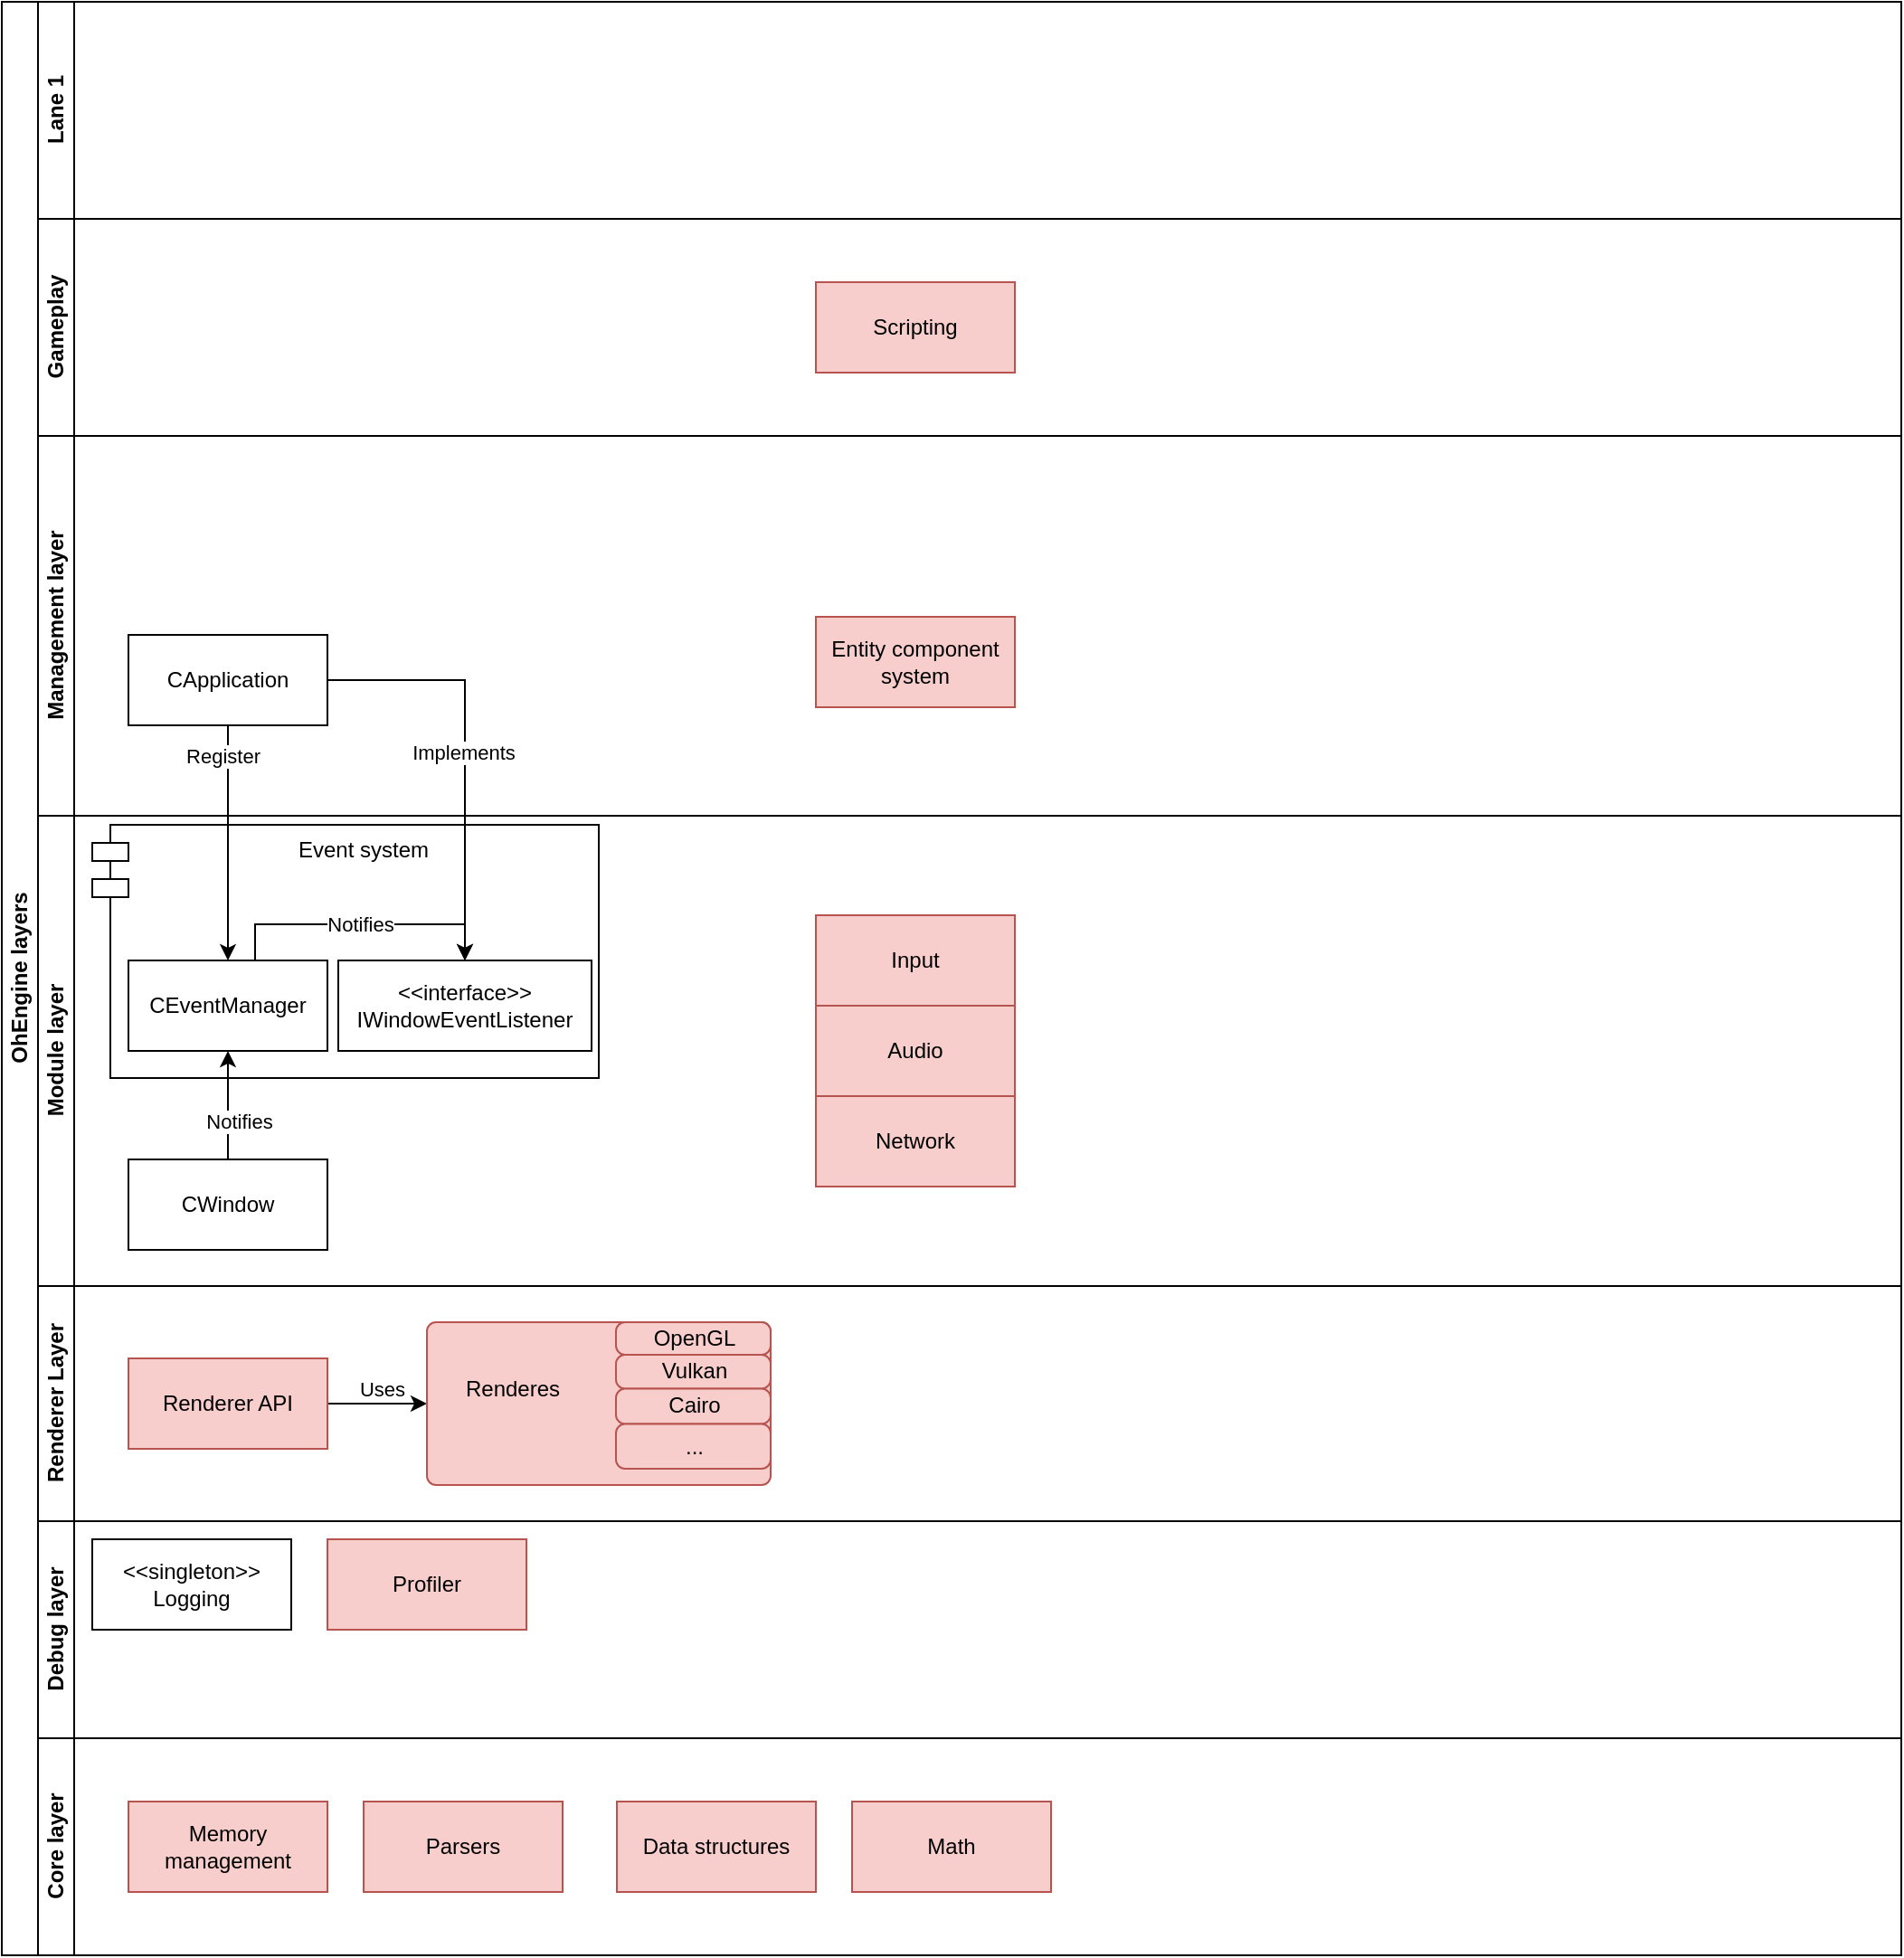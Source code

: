 <mxfile version="21.3.7" type="device">
  <diagram name="Page-1" id="aofBVhg4gl9xZA5kA_xf">
    <mxGraphModel dx="1168" dy="1360" grid="1" gridSize="10" guides="1" tooltips="1" connect="1" arrows="1" fold="1" page="1" pageScale="1" pageWidth="850" pageHeight="1100" math="0" shadow="0">
      <root>
        <mxCell id="0" />
        <mxCell id="1" parent="0" />
        <mxCell id="GzV9J5pNSF37V0Kb8uDL-9" value="OhEngine layers" style="swimlane;childLayout=stackLayout;resizeParent=1;resizeParentMax=0;horizontal=0;startSize=20;horizontalStack=0;html=1;" parent="1" vertex="1">
          <mxGeometry width="1050" height="1080" as="geometry" />
        </mxCell>
        <mxCell id="GzV9J5pNSF37V0Kb8uDL-10" value="Lane 1" style="swimlane;startSize=20;horizontal=0;html=1;" parent="GzV9J5pNSF37V0Kb8uDL-9" vertex="1">
          <mxGeometry x="20" width="1030" height="120" as="geometry" />
        </mxCell>
        <mxCell id="wtt0GNnkYA9RW5vYnhnH-6" value="Gameplay" style="swimlane;startSize=20;horizontal=0;html=1;" vertex="1" parent="GzV9J5pNSF37V0Kb8uDL-9">
          <mxGeometry x="20" y="120" width="1030" height="120" as="geometry" />
        </mxCell>
        <mxCell id="wtt0GNnkYA9RW5vYnhnH-5" value="Scripting" style="html=1;whiteSpace=wrap;fillColor=#f8cecc;strokeColor=#b85450;" vertex="1" parent="wtt0GNnkYA9RW5vYnhnH-6">
          <mxGeometry x="430" y="35" width="110" height="50" as="geometry" />
        </mxCell>
        <mxCell id="GzV9J5pNSF37V0Kb8uDL-12" value="Management layer" style="swimlane;startSize=20;horizontal=0;html=1;" parent="GzV9J5pNSF37V0Kb8uDL-9" vertex="1">
          <mxGeometry x="20" y="240" width="1030" height="210" as="geometry" />
        </mxCell>
        <mxCell id="GzV9J5pNSF37V0Kb8uDL-15" value="CApplication" style="html=1;whiteSpace=wrap;" parent="GzV9J5pNSF37V0Kb8uDL-12" vertex="1">
          <mxGeometry x="50" y="110" width="110" height="50" as="geometry" />
        </mxCell>
        <mxCell id="wtt0GNnkYA9RW5vYnhnH-10" value="Entity component system" style="html=1;whiteSpace=wrap;fillColor=#f8cecc;strokeColor=#b85450;" vertex="1" parent="GzV9J5pNSF37V0Kb8uDL-12">
          <mxGeometry x="430" y="100" width="110" height="50" as="geometry" />
        </mxCell>
        <mxCell id="GzV9J5pNSF37V0Kb8uDL-13" value="Module layer" style="swimlane;startSize=20;horizontal=0;html=1;" parent="GzV9J5pNSF37V0Kb8uDL-9" vertex="1">
          <mxGeometry x="20" y="450" width="1030" height="260" as="geometry" />
        </mxCell>
        <mxCell id="GzV9J5pNSF37V0Kb8uDL-17" value="CWindow" style="html=1;whiteSpace=wrap;" parent="GzV9J5pNSF37V0Kb8uDL-13" vertex="1">
          <mxGeometry x="50" y="190" width="110" height="50" as="geometry" />
        </mxCell>
        <mxCell id="GzV9J5pNSF37V0Kb8uDL-28" value="Input" style="html=1;whiteSpace=wrap;fillColor=#f8cecc;strokeColor=#b85450;" parent="GzV9J5pNSF37V0Kb8uDL-13" vertex="1">
          <mxGeometry x="430" y="55" width="110" height="50" as="geometry" />
        </mxCell>
        <mxCell id="GzV9J5pNSF37V0Kb8uDL-29" value="Audio" style="html=1;whiteSpace=wrap;fillColor=#f8cecc;strokeColor=#b85450;" parent="GzV9J5pNSF37V0Kb8uDL-13" vertex="1">
          <mxGeometry x="430" y="105" width="110" height="50" as="geometry" />
        </mxCell>
        <mxCell id="GzV9J5pNSF37V0Kb8uDL-30" value="Network" style="html=1;whiteSpace=wrap;fillColor=#f8cecc;strokeColor=#b85450;" parent="GzV9J5pNSF37V0Kb8uDL-13" vertex="1">
          <mxGeometry x="430" y="155" width="110" height="50" as="geometry" />
        </mxCell>
        <mxCell id="wtt0GNnkYA9RW5vYnhnH-2" value="Event system" style="shape=module;align=left;spacingLeft=20;align=center;verticalAlign=top;whiteSpace=wrap;html=1;" vertex="1" parent="GzV9J5pNSF37V0Kb8uDL-13">
          <mxGeometry x="30" y="5" width="280" height="140" as="geometry" />
        </mxCell>
        <mxCell id="GzV9J5pNSF37V0Kb8uDL-18" value="&amp;lt;&amp;lt;interface&amp;gt;&amp;gt;&lt;br&gt;IWindowEventListener" style="html=1;whiteSpace=wrap;" parent="GzV9J5pNSF37V0Kb8uDL-13" vertex="1">
          <mxGeometry x="166" y="80" width="140" height="50" as="geometry" />
        </mxCell>
        <mxCell id="GzV9J5pNSF37V0Kb8uDL-25" value="Notifies" style="edgeStyle=orthogonalEdgeStyle;rounded=0;orthogonalLoop=1;jettySize=auto;html=1;" parent="GzV9J5pNSF37V0Kb8uDL-13" source="GzV9J5pNSF37V0Kb8uDL-16" target="GzV9J5pNSF37V0Kb8uDL-18" edge="1">
          <mxGeometry relative="1" as="geometry">
            <Array as="points">
              <mxPoint x="120" y="60" />
              <mxPoint x="236" y="60" />
            </Array>
          </mxGeometry>
        </mxCell>
        <mxCell id="GzV9J5pNSF37V0Kb8uDL-16" value="CEventManager" style="html=1;whiteSpace=wrap;" parent="GzV9J5pNSF37V0Kb8uDL-13" vertex="1">
          <mxGeometry x="50" y="80" width="110" height="50" as="geometry" />
        </mxCell>
        <mxCell id="GzV9J5pNSF37V0Kb8uDL-20" style="edgeStyle=orthogonalEdgeStyle;rounded=0;orthogonalLoop=1;jettySize=auto;html=1;entryX=0.5;entryY=1;entryDx=0;entryDy=0;" parent="GzV9J5pNSF37V0Kb8uDL-13" source="GzV9J5pNSF37V0Kb8uDL-17" target="GzV9J5pNSF37V0Kb8uDL-16" edge="1">
          <mxGeometry relative="1" as="geometry" />
        </mxCell>
        <mxCell id="GzV9J5pNSF37V0Kb8uDL-21" value="Notifies" style="edgeLabel;html=1;align=center;verticalAlign=middle;resizable=0;points=[];" parent="GzV9J5pNSF37V0Kb8uDL-20" vertex="1" connectable="0">
          <mxGeometry x="-0.299" y="-6" relative="1" as="geometry">
            <mxPoint as="offset" />
          </mxGeometry>
        </mxCell>
        <mxCell id="wtt0GNnkYA9RW5vYnhnH-1" value="Renderer Layer" style="swimlane;startSize=20;horizontal=0;html=1;" vertex="1" parent="GzV9J5pNSF37V0Kb8uDL-9">
          <mxGeometry x="20" y="710" width="1030" height="130" as="geometry" />
        </mxCell>
        <mxCell id="wtt0GNnkYA9RW5vYnhnH-19" style="edgeStyle=orthogonalEdgeStyle;rounded=0;orthogonalLoop=1;jettySize=auto;html=1;entryX=0;entryY=0.5;entryDx=0;entryDy=0;" edge="1" parent="wtt0GNnkYA9RW5vYnhnH-1" source="wtt0GNnkYA9RW5vYnhnH-11" target="wtt0GNnkYA9RW5vYnhnH-12">
          <mxGeometry relative="1" as="geometry" />
        </mxCell>
        <mxCell id="wtt0GNnkYA9RW5vYnhnH-20" value="Uses" style="edgeLabel;html=1;align=center;verticalAlign=middle;resizable=0;points=[];" vertex="1" connectable="0" parent="wtt0GNnkYA9RW5vYnhnH-19">
          <mxGeometry x="-0.2" y="-2" relative="1" as="geometry">
            <mxPoint x="8" y="-10" as="offset" />
          </mxGeometry>
        </mxCell>
        <mxCell id="wtt0GNnkYA9RW5vYnhnH-11" value="Renderer API" style="html=1;whiteSpace=wrap;fillColor=#f8cecc;strokeColor=#b85450;" vertex="1" parent="wtt0GNnkYA9RW5vYnhnH-1">
          <mxGeometry x="50" y="40" width="110" height="50" as="geometry" />
        </mxCell>
        <mxCell id="wtt0GNnkYA9RW5vYnhnH-12" value="" style="rounded=1;absoluteArcSize=1;html=1;arcSize=10;fillColor=#f8cecc;strokeColor=#b85450;" vertex="1" parent="wtt0GNnkYA9RW5vYnhnH-1">
          <mxGeometry x="215" y="20" width="190" height="90" as="geometry" />
        </mxCell>
        <mxCell id="wtt0GNnkYA9RW5vYnhnH-13" value="Renderes" style="html=1;shape=mxgraph.er.anchor;whiteSpace=wrap;" vertex="1" parent="wtt0GNnkYA9RW5vYnhnH-12">
          <mxGeometry width="95" height="74.998" as="geometry" />
        </mxCell>
        <mxCell id="wtt0GNnkYA9RW5vYnhnH-14" value="Vulkan" style="rounded=1;absoluteArcSize=1;html=1;arcSize=10;whiteSpace=wrap;points=[];strokeColor=inherit;fillColor=inherit;" vertex="1" parent="wtt0GNnkYA9RW5vYnhnH-12">
          <mxGeometry x="104.5" y="17.999" width="85.5" height="18.746" as="geometry" />
        </mxCell>
        <mxCell id="wtt0GNnkYA9RW5vYnhnH-15" value="OpenGL" style="rounded=1;absoluteArcSize=1;html=1;arcSize=10;whiteSpace=wrap;points=[];strokeColor=inherit;fillColor=inherit;" vertex="1" parent="wtt0GNnkYA9RW5vYnhnH-12">
          <mxGeometry x="104.5" width="85.5" height="17.999" as="geometry" />
        </mxCell>
        <mxCell id="wtt0GNnkYA9RW5vYnhnH-16" value="Cairo" style="rounded=1;absoluteArcSize=1;html=1;arcSize=10;whiteSpace=wrap;points=[];strokeColor=inherit;fillColor=inherit;" vertex="1" parent="wtt0GNnkYA9RW5vYnhnH-12">
          <mxGeometry x="104.5" y="36.746" width="85.5" height="19.502" as="geometry" />
        </mxCell>
        <mxCell id="wtt0GNnkYA9RW5vYnhnH-17" value="..." style="rounded=1;absoluteArcSize=1;html=1;arcSize=10;whiteSpace=wrap;points=[];strokeColor=inherit;fillColor=inherit;" vertex="1" parent="wtt0GNnkYA9RW5vYnhnH-12">
          <mxGeometry x="104.5" y="56.248" width="85.5" height="24.749" as="geometry" />
        </mxCell>
        <mxCell id="wtt0GNnkYA9RW5vYnhnH-3" value="Debug layer" style="swimlane;startSize=20;horizontal=0;html=1;" vertex="1" parent="GzV9J5pNSF37V0Kb8uDL-9">
          <mxGeometry x="20" y="840" width="1030" height="120" as="geometry" />
        </mxCell>
        <mxCell id="GzV9J5pNSF37V0Kb8uDL-33" value="&amp;lt;&amp;lt;singleton&amp;gt;&amp;gt;&lt;br&gt;Logging" style="html=1;whiteSpace=wrap;" parent="wtt0GNnkYA9RW5vYnhnH-3" vertex="1">
          <mxGeometry x="30" y="10" width="110" height="50" as="geometry" />
        </mxCell>
        <mxCell id="wtt0GNnkYA9RW5vYnhnH-4" value="Profiler" style="html=1;whiteSpace=wrap;fillColor=#f8cecc;strokeColor=#b85450;" vertex="1" parent="wtt0GNnkYA9RW5vYnhnH-3">
          <mxGeometry x="160" y="10" width="110" height="50" as="geometry" />
        </mxCell>
        <mxCell id="GzV9J5pNSF37V0Kb8uDL-34" value="Core layer" style="swimlane;startSize=20;horizontal=0;html=1;" parent="GzV9J5pNSF37V0Kb8uDL-9" vertex="1">
          <mxGeometry x="20" y="960" width="1030" height="120" as="geometry" />
        </mxCell>
        <mxCell id="GzV9J5pNSF37V0Kb8uDL-35" value="Memory management" style="html=1;whiteSpace=wrap;fillColor=#f8cecc;strokeColor=#b85450;" parent="GzV9J5pNSF37V0Kb8uDL-34" vertex="1">
          <mxGeometry x="50" y="35" width="110" height="50" as="geometry" />
        </mxCell>
        <mxCell id="GzV9J5pNSF37V0Kb8uDL-36" value="Parsers" style="html=1;whiteSpace=wrap;fillColor=#f8cecc;strokeColor=#b85450;" parent="GzV9J5pNSF37V0Kb8uDL-34" vertex="1">
          <mxGeometry x="180" y="35" width="110" height="50" as="geometry" />
        </mxCell>
        <mxCell id="GzV9J5pNSF37V0Kb8uDL-37" value="Data structures" style="html=1;whiteSpace=wrap;fillColor=#f8cecc;strokeColor=#b85450;" parent="GzV9J5pNSF37V0Kb8uDL-34" vertex="1">
          <mxGeometry x="320" y="35" width="110" height="50" as="geometry" />
        </mxCell>
        <mxCell id="GzV9J5pNSF37V0Kb8uDL-38" value="Math" style="html=1;whiteSpace=wrap;fillColor=#f8cecc;strokeColor=#b85450;" parent="GzV9J5pNSF37V0Kb8uDL-34" vertex="1">
          <mxGeometry x="450" y="35" width="110" height="50" as="geometry" />
        </mxCell>
        <mxCell id="GzV9J5pNSF37V0Kb8uDL-23" style="edgeStyle=orthogonalEdgeStyle;rounded=0;orthogonalLoop=1;jettySize=auto;html=1;entryX=0.5;entryY=0;entryDx=0;entryDy=0;" parent="GzV9J5pNSF37V0Kb8uDL-9" source="GzV9J5pNSF37V0Kb8uDL-15" target="GzV9J5pNSF37V0Kb8uDL-18" edge="1">
          <mxGeometry relative="1" as="geometry" />
        </mxCell>
        <mxCell id="GzV9J5pNSF37V0Kb8uDL-24" value="Implements" style="edgeLabel;html=1;align=center;verticalAlign=middle;resizable=0;points=[];" parent="GzV9J5pNSF37V0Kb8uDL-23" vertex="1" connectable="0">
          <mxGeometry x="0.267" y="4" relative="1" as="geometry">
            <mxPoint x="-5" y="-31" as="offset" />
          </mxGeometry>
        </mxCell>
        <mxCell id="wtt0GNnkYA9RW5vYnhnH-8" style="edgeStyle=orthogonalEdgeStyle;rounded=0;orthogonalLoop=1;jettySize=auto;html=1;" edge="1" parent="GzV9J5pNSF37V0Kb8uDL-9" source="GzV9J5pNSF37V0Kb8uDL-15" target="GzV9J5pNSF37V0Kb8uDL-16">
          <mxGeometry relative="1" as="geometry" />
        </mxCell>
        <mxCell id="wtt0GNnkYA9RW5vYnhnH-9" value="Register" style="edgeLabel;html=1;align=center;verticalAlign=middle;resizable=0;points=[];" vertex="1" connectable="0" parent="wtt0GNnkYA9RW5vYnhnH-8">
          <mxGeometry x="-0.739" y="-3" relative="1" as="geometry">
            <mxPoint as="offset" />
          </mxGeometry>
        </mxCell>
      </root>
    </mxGraphModel>
  </diagram>
</mxfile>
